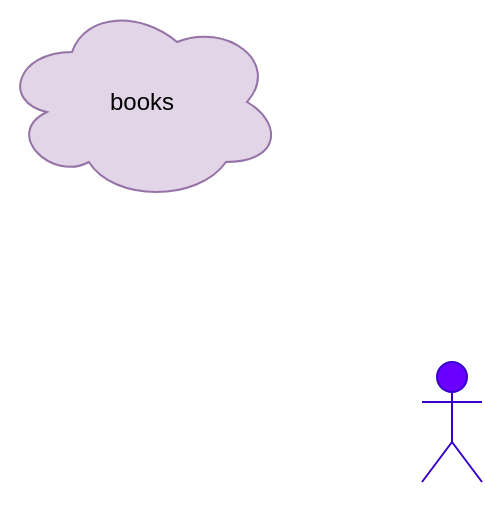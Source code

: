 <mxfile>
    <diagram id="6rLvRgk2om1GnA1Y-yE1" name="Page-1">
        <mxGraphModel dx="354" dy="515" grid="1" gridSize="10" guides="1" tooltips="1" connect="1" arrows="1" fold="1" page="1" pageScale="1" pageWidth="850" pageHeight="1100" background="#ffffff" math="0" shadow="0">
            <root>
                <mxCell id="0"/>
                <mxCell id="1" parent="0"/>
                <mxCell id="2" value="Actor" style="shape=umlActor;verticalLabelPosition=bottom;verticalAlign=top;html=1;outlineConnect=0;fillColor=#6a00ff;fontColor=#ffffff;strokeColor=#3700CC;" parent="1" vertex="1">
                    <mxGeometry x="330" y="430" width="30" height="60" as="geometry"/>
                </mxCell>
                <mxCell id="3" value="&lt;font color=&quot;#000000&quot;&gt;books&lt;/font&gt;" style="ellipse;shape=cloud;whiteSpace=wrap;html=1;fillColor=#e1d5e7;strokeColor=#9673a6;" parent="1" vertex="1">
                    <mxGeometry x="120" y="250" width="140" height="100" as="geometry"/>
                </mxCell>
            </root>
        </mxGraphModel>
    </diagram>
    <diagram id="7UsPsMgrMz8n_KDrgPk7" name="Page-2">
        <mxGraphModel dx="1578" dy="531" grid="1" gridSize="10" guides="1" tooltips="1" connect="1" arrows="1" fold="1" page="1" pageScale="1" pageWidth="850" pageHeight="1100" background="#ffffff" math="0" shadow="0">
            <root>
                <mxCell id="k1qkVIDQbtKCZRHhtL1A-0"/>
                <mxCell id="k1qkVIDQbtKCZRHhtL1A-1" parent="k1qkVIDQbtKCZRHhtL1A-0"/>
                <mxCell id="YA3olqsjlG7RawKp5KHk-2" value="" style="edgeStyle=none;html=1;fontColor=#000000;" parent="k1qkVIDQbtKCZRHhtL1A-1" source="mCCPe71q-Hm6q-C0IqBe-0" target="mCCPe71q-Hm6q-C0IqBe-1" edge="1">
                    <mxGeometry relative="1" as="geometry"/>
                </mxCell>
                <mxCell id="YA3olqsjlG7RawKp5KHk-3" style="edgeStyle=none;html=1;fontColor=#000000;strokeColor=#000000;entryX=0;entryY=0.5;entryDx=0;entryDy=0;exitX=1.008;exitY=0.6;exitDx=0;exitDy=0;exitPerimeter=0;" parent="k1qkVIDQbtKCZRHhtL1A-1" source="mCCPe71q-Hm6q-C0IqBe-0" target="mCCPe71q-Hm6q-C0IqBe-1" edge="1">
                    <mxGeometry relative="1" as="geometry">
                        <mxPoint x="330" y="195" as="targetPoint"/>
                    </mxGeometry>
                </mxCell>
                <mxCell id="mCCPe71q-Hm6q-C0IqBe-0" value="&lt;font color=&quot;#000000&quot;&gt;books&lt;/font&gt;" style="rounded=1;whiteSpace=wrap;html=1;fillColor=#e1d5e7;strokeColor=#9673a6;" parent="k1qkVIDQbtKCZRHhtL1A-1" vertex="1">
                    <mxGeometry x="110" y="160" width="120" height="70" as="geometry"/>
                </mxCell>
                <mxCell id="mCCPe71q-Hm6q-C0IqBe-1" value="&lt;font color=&quot;#000000&quot;&gt;are in&lt;/font&gt;" style="rhombus;whiteSpace=wrap;html=1;fillColor=#e1d5e7;strokeColor=#9673a6;" parent="k1qkVIDQbtKCZRHhtL1A-1" vertex="1">
                    <mxGeometry x="340" y="160" width="80" height="80" as="geometry"/>
                </mxCell>
                <mxCell id="mCCPe71q-Hm6q-C0IqBe-2" value="&lt;font color=&quot;#000000&quot;&gt;library&lt;/font&gt;" style="rounded=1;whiteSpace=wrap;html=1;fillColor=#e1d5e7;strokeColor=#9673a6;" parent="k1qkVIDQbtKCZRHhtL1A-1" vertex="1">
                    <mxGeometry x="510" y="160" width="140" height="70" as="geometry"/>
                </mxCell>
                <mxCell id="YA3olqsjlG7RawKp5KHk-1" value="" style="endArrow=classic;html=1;fontColor=#000000;" parent="k1qkVIDQbtKCZRHhtL1A-1" edge="1">
                    <mxGeometry width="50" height="50" relative="1" as="geometry">
                        <mxPoint x="370" y="300" as="sourcePoint"/>
                        <mxPoint x="420" y="250" as="targetPoint"/>
                    </mxGeometry>
                </mxCell>
                <mxCell id="YA3olqsjlG7RawKp5KHk-4" style="edgeStyle=none;html=1;fontColor=#000000;strokeColor=#000000;" parent="k1qkVIDQbtKCZRHhtL1A-1" edge="1">
                    <mxGeometry relative="1" as="geometry">
                        <mxPoint x="510" y="196.81" as="targetPoint"/>
                        <mxPoint x="420" y="197" as="sourcePoint"/>
                    </mxGeometry>
                </mxCell>
                <mxCell id="YA3olqsjlG7RawKp5KHk-8" value="" style="edgeStyle=none;html=1;fontColor=#000000;strokeColor=#000000;" parent="k1qkVIDQbtKCZRHhtL1A-1" source="YA3olqsjlG7RawKp5KHk-7" target="mCCPe71q-Hm6q-C0IqBe-0" edge="1">
                    <mxGeometry relative="1" as="geometry"/>
                </mxCell>
                <mxCell id="YA3olqsjlG7RawKp5KHk-7" value="Book_ID" style="ellipse;whiteSpace=wrap;html=1;fontColor=#333333;fillColor=#f5f5f5;strokeColor=#666666;" parent="k1qkVIDQbtKCZRHhtL1A-1" vertex="1">
                    <mxGeometry x="80" y="120" width="60" height="30" as="geometry"/>
                </mxCell>
                <mxCell id="YA3olqsjlG7RawKp5KHk-20" style="edgeStyle=none;html=1;entryX=0.5;entryY=0;entryDx=0;entryDy=0;fontColor=#000000;strokeColor=#000000;" parent="k1qkVIDQbtKCZRHhtL1A-1" source="YA3olqsjlG7RawKp5KHk-9" target="mCCPe71q-Hm6q-C0IqBe-0" edge="1">
                    <mxGeometry relative="1" as="geometry"/>
                </mxCell>
                <mxCell id="YA3olqsjlG7RawKp5KHk-9" value="Book&lt;span style=&quot;color: rgba(0 , 0 , 0 , 0) ; font-family: monospace ; font-size: 0px&quot;&gt;%3CmxGraphModel%3E%3Croot%3E%3CmxCell%20id%3D%220%22%2F%3E%3CmxCell%20id%3D%221%22%20parent%3D%220%22%2F%3E%3CmxCell%20id%3D%222%22%20value%3D%22Book_ID%22%20style%3D%22ellipse%3BwhiteSpace%3Dwrap%3Bhtml%3D1%3BfontColor%3D%23333333%3BfillColor%3D%23f5f5f5%3BstrokeColor%3D%23666666%3B%22%20vertex%3D%221%22%20parent%3D%221%22%3E%3CmxGeometry%20x%3D%2240%22%20y%3D%22120%22%20width%3D%2260%22%20height%3D%2230%22%20as%3D%22geometry%22%2F%3E%3C%2FmxCell%3E%3C%2Froot%3E%3C%2FmxGraphModel%3E&lt;/span&gt;&lt;br&gt;_title" style="ellipse;whiteSpace=wrap;html=1;fontColor=#333333;fillColor=#f5f5f5;strokeColor=#666666;" parent="k1qkVIDQbtKCZRHhtL1A-1" vertex="1">
                    <mxGeometry x="140" y="100" width="60" height="30" as="geometry"/>
                </mxCell>
                <mxCell id="YA3olqsjlG7RawKp5KHk-43" value="" style="edgeStyle=none;html=1;fontColor=#000000;strokeColor=#000000;entryX=0;entryY=1;entryDx=0;entryDy=0;" parent="k1qkVIDQbtKCZRHhtL1A-1" source="YA3olqsjlG7RawKp5KHk-10" target="mCCPe71q-Hm6q-C0IqBe-0" edge="1">
                    <mxGeometry relative="1" as="geometry"/>
                </mxCell>
                <mxCell id="YA3olqsjlG7RawKp5KHk-10" value="Book_description" style="ellipse;whiteSpace=wrap;html=1;fontColor=#333333;fillColor=#f5f5f5;strokeColor=#666666;" parent="k1qkVIDQbtKCZRHhtL1A-1" vertex="1">
                    <mxGeometry x="90" y="260" width="100" height="30" as="geometry"/>
                </mxCell>
                <mxCell id="YA3olqsjlG7RawKp5KHk-23" value="" style="edgeStyle=none;html=1;fontColor=#000000;strokeColor=#000000;entryX=1.042;entryY=0.9;entryDx=0;entryDy=0;entryPerimeter=0;" parent="k1qkVIDQbtKCZRHhtL1A-1" source="YA3olqsjlG7RawKp5KHk-11" target="mCCPe71q-Hm6q-C0IqBe-0" edge="1">
                    <mxGeometry relative="1" as="geometry"/>
                </mxCell>
                <mxCell id="YA3olqsjlG7RawKp5KHk-11" value="Book_genre" style="ellipse;whiteSpace=wrap;html=1;fontColor=#333333;fillColor=#f5f5f5;strokeColor=#666666;" parent="k1qkVIDQbtKCZRHhtL1A-1" vertex="1">
                    <mxGeometry x="215" y="230" width="100" height="30" as="geometry"/>
                </mxCell>
                <mxCell id="YA3olqsjlG7RawKp5KHk-17" style="edgeStyle=none;html=1;exitX=0.5;exitY=0;exitDx=0;exitDy=0;fontColor=#000000;strokeColor=#000000;" parent="k1qkVIDQbtKCZRHhtL1A-1" source="YA3olqsjlG7RawKp5KHk-13" edge="1">
                    <mxGeometry relative="1" as="geometry">
                        <mxPoint x="270" y="120" as="targetPoint"/>
                    </mxGeometry>
                </mxCell>
                <mxCell id="YA3olqsjlG7RawKp5KHk-13" value="Book_author" style="ellipse;whiteSpace=wrap;html=1;fontColor=#333333;fillColor=#f5f5f5;strokeColor=#666666;" parent="k1qkVIDQbtKCZRHhtL1A-1" vertex="1">
                    <mxGeometry x="220" y="120" width="90" height="30" as="geometry"/>
                </mxCell>
                <mxCell id="YA3olqsjlG7RawKp5KHk-29" value="" style="edgeStyle=none;html=1;fontColor=#000000;strokeColor=#000000;entryX=0.25;entryY=0;entryDx=0;entryDy=0;" parent="k1qkVIDQbtKCZRHhtL1A-1" source="YA3olqsjlG7RawKp5KHk-14" target="mCCPe71q-Hm6q-C0IqBe-2" edge="1">
                    <mxGeometry relative="1" as="geometry">
                        <Array as="points">
                            <mxPoint x="530" y="130"/>
                        </Array>
                    </mxGeometry>
                </mxCell>
                <mxCell id="YA3olqsjlG7RawKp5KHk-14" value="Purchase_date&lt;span style=&quot;color: rgba(0 , 0 , 0 , 0) ; font-family: monospace ; font-size: 0px&quot;&gt;%3CmxGraphModel%3E%3Croot%3E%3CmxCell%20id%3D%220%22%2F%3E%3CmxCell%20id%3D%221%22%20parent%3D%220%22%2F%3E%3CmxCell%20id%3D%222%22%20value%3D%22Book_author%22%20style%3D%22ellipse%3BwhiteSpace%3Dwrap%3Bhtml%3D1%3BfontColor%3D%23333333%3BfillColor%3D%23f5f5f5%3BstrokeColor%3D%23666666%3B%22%20vertex%3D%221%22%20parent%3D%221%22%3E%3CmxGeometry%20x%3D%22150%22%20y%3D%22130%22%20width%3D%22100%22%20height%3D%2230%22%20as%3D%22geometry%22%2F%3E%3C%2FmxCell%3E%3C%2Froot%3E%3C%2FmxGraphModel%3E&lt;/span&gt;" style="ellipse;whiteSpace=wrap;html=1;fontColor=#333333;fillColor=#f5f5f5;strokeColor=#666666;" parent="k1qkVIDQbtKCZRHhtL1A-1" vertex="1">
                    <mxGeometry x="470" y="80" width="100" height="30" as="geometry"/>
                </mxCell>
                <mxCell id="YA3olqsjlG7RawKp5KHk-30" value="" style="edgeStyle=none;html=1;fontColor=#000000;strokeColor=#000000;" parent="k1qkVIDQbtKCZRHhtL1A-1" source="YA3olqsjlG7RawKp5KHk-15" target="mCCPe71q-Hm6q-C0IqBe-2" edge="1">
                    <mxGeometry relative="1" as="geometry"/>
                </mxCell>
                <mxCell id="YA3olqsjlG7RawKp5KHk-15" value="place_of_purchase" style="ellipse;whiteSpace=wrap;html=1;fontColor=#333333;fillColor=#f5f5f5;strokeColor=#666666;" parent="k1qkVIDQbtKCZRHhtL1A-1" vertex="1">
                    <mxGeometry x="560" y="100" width="100" height="30" as="geometry"/>
                </mxCell>
                <mxCell id="YA3olqsjlG7RawKp5KHk-22" value="" style="edgeStyle=none;html=1;fontColor=#000000;strokeColor=#000000;" parent="k1qkVIDQbtKCZRHhtL1A-1" source="YA3olqsjlG7RawKp5KHk-16" edge="1">
                    <mxGeometry relative="1" as="geometry">
                        <mxPoint x="230" y="190" as="targetPoint"/>
                    </mxGeometry>
                </mxCell>
                <mxCell id="YA3olqsjlG7RawKp5KHk-16" value="Year of publication" style="ellipse;whiteSpace=wrap;html=1;fontColor=#333333;fillColor=#f5f5f5;strokeColor=#666666;" parent="k1qkVIDQbtKCZRHhtL1A-1" vertex="1">
                    <mxGeometry x="240" y="150" width="100" height="30" as="geometry"/>
                </mxCell>
                <mxCell id="YA3olqsjlG7RawKp5KHk-21" value="" style="edgeStyle=none;html=1;fontColor=#000000;strokeColor=#000000;entryX=0.683;entryY=-0.029;entryDx=0;entryDy=0;entryPerimeter=0;" parent="k1qkVIDQbtKCZRHhtL1A-1" source="YA3olqsjlG7RawKp5KHk-18" target="mCCPe71q-Hm6q-C0IqBe-0" edge="1">
                    <mxGeometry relative="1" as="geometry"/>
                </mxCell>
                <mxCell id="YA3olqsjlG7RawKp5KHk-18" value="Publisher" style="ellipse;whiteSpace=wrap;html=1;fontColor=#333333;fillColor=#f5f5f5;strokeColor=#666666;" parent="k1qkVIDQbtKCZRHhtL1A-1" vertex="1">
                    <mxGeometry x="200" y="70" width="90" height="30" as="geometry"/>
                </mxCell>
                <mxCell id="YA3olqsjlG7RawKp5KHk-41" value="" style="edgeStyle=none;html=1;fontColor=#000000;strokeColor=#000000;entryX=0;entryY=0.75;entryDx=0;entryDy=0;" parent="k1qkVIDQbtKCZRHhtL1A-1" source="YA3olqsjlG7RawKp5KHk-19" target="mCCPe71q-Hm6q-C0IqBe-0" edge="1">
                    <mxGeometry relative="1" as="geometry"/>
                </mxCell>
                <mxCell id="YA3olqsjlG7RawKp5KHk-19" value="Price" style="ellipse;whiteSpace=wrap;html=1;fontColor=#333333;fillColor=#f5f5f5;strokeColor=#666666;" parent="k1qkVIDQbtKCZRHhtL1A-1" vertex="1">
                    <mxGeometry x="10" y="170" width="80" height="30" as="geometry"/>
                </mxCell>
                <mxCell id="YA3olqsjlG7RawKp5KHk-28" value="" style="edgeStyle=none;html=1;fontColor=#000000;strokeColor=#000000;entryX=0.25;entryY=1;entryDx=0;entryDy=0;" parent="k1qkVIDQbtKCZRHhtL1A-1" source="YA3olqsjlG7RawKp5KHk-27" target="mCCPe71q-Hm6q-C0IqBe-2" edge="1">
                    <mxGeometry relative="1" as="geometry">
                        <mxPoint x="560" y="250" as="targetPoint"/>
                    </mxGeometry>
                </mxCell>
                <mxCell id="YA3olqsjlG7RawKp5KHk-27" value="position in the library" style="ellipse;whiteSpace=wrap;html=1;fontColor=#333333;fillColor=#f5f5f5;strokeColor=#666666;" parent="k1qkVIDQbtKCZRHhtL1A-1" vertex="1">
                    <mxGeometry x="460" y="250" width="100" height="30" as="geometry"/>
                </mxCell>
                <mxCell id="YA3olqsjlG7RawKp5KHk-34" value="" style="edgeStyle=none;html=1;fontColor=#000000;strokeColor=#000000;" parent="k1qkVIDQbtKCZRHhtL1A-1" source="YA3olqsjlG7RawKp5KHk-32" target="mCCPe71q-Hm6q-C0IqBe-2" edge="1">
                    <mxGeometry relative="1" as="geometry"/>
                </mxCell>
                <mxCell id="YA3olqsjlG7RawKp5KHk-32" value="book owner" style="ellipse;whiteSpace=wrap;html=1;fontColor=#333333;fillColor=#f5f5f5;strokeColor=#666666;" parent="k1qkVIDQbtKCZRHhtL1A-1" vertex="1">
                    <mxGeometry x="590" y="270" width="100" height="30" as="geometry"/>
                </mxCell>
                <mxCell id="YA3olqsjlG7RawKp5KHk-36" value="" style="edgeStyle=none;html=1;fontColor=#000000;strokeColor=#000000;entryX=0;entryY=0.25;entryDx=0;entryDy=0;" parent="k1qkVIDQbtKCZRHhtL1A-1" source="YA3olqsjlG7RawKp5KHk-35" target="mCCPe71q-Hm6q-C0IqBe-2" edge="1">
                    <mxGeometry relative="1" as="geometry"/>
                </mxCell>
                <mxCell id="YA3olqsjlG7RawKp5KHk-35" value="start reading_date&lt;span style=&quot;color: rgba(0 , 0 , 0 , 0) ; font-family: monospace ; font-size: 0px&quot;&gt;%3CmxGraphModel%3E%3Croot%3E%3CmxCell%20id%3D%220%22%2F%3E%3CmxCell%20id%3D%221%22%20parent%3D%220%22%2F%3E%3CmxCell%20id%3D%222%22%20value%3D%22Book_author%22%20style%3D%22ellipse%3BwhiteSpace%3Dwrap%3Bhtml%3D1%3BfontColor%3D%23333333%3BfillColor%3D%23f5f5f5%3BstrokeColor%3D%23666666%3B%22%20vertex%3D%221%22%20parent%3D%221%22%3E%3CmxGeometry%20x%3D%22150%22%20y%3D%22130%22%20width%3D%22100%22%20height%3D%2230%22%20as%3D%22geometry%22%2F%3E%3C%2FmxCell%3E%3C%2Froot%3E%3C%2FmxGraphModel%3E&lt;/span&gt;" style="ellipse;whiteSpace=wrap;html=1;fontColor=#333333;fillColor=#f5f5f5;strokeColor=#666666;" parent="k1qkVIDQbtKCZRHhtL1A-1" vertex="1">
                    <mxGeometry x="395" y="150" width="100" height="20" as="geometry"/>
                </mxCell>
                <mxCell id="YA3olqsjlG7RawKp5KHk-38" value="" style="edgeStyle=none;html=1;fontColor=#000000;strokeColor=#000000;" parent="k1qkVIDQbtKCZRHhtL1A-1" source="YA3olqsjlG7RawKp5KHk-37" edge="1">
                    <mxGeometry relative="1" as="geometry">
                        <mxPoint x="510" y="160" as="targetPoint"/>
                    </mxGeometry>
                </mxCell>
                <mxCell id="YA3olqsjlG7RawKp5KHk-37" value="end reading_date&lt;span style=&quot;color: rgba(0 , 0 , 0 , 0) ; font-family: monospace ; font-size: 0px&quot;&gt;%3CmxGraphModel%3E%3Croot%3E%3CmxCell%20id%3D%220%22%2F%3E%3CmxCell%20id%3D%221%22%20parent%3D%220%22%2F%3E%3CmxCell%20id%3D%222%22%20value%3D%22Book_author%22%20style%3D%22ellipse%3BwhiteSpace%3Dwrap%3Bhtml%3D1%3BfontColor%3D%23333333%3BfillColor%3D%23f5f5f5%3BstrokeColor%3D%23666666%3B%22%20vertex%3D%221%22%20parent%3D%221%22%3E%3CmxGeometry%20x%3D%22150%22%20y%3D%22130%22%20width%3D%22100%22%20height%3D%2230%22%20as%3D%22geometry%22%2F%3E%3C%2FmxCell%3E%3C%2Froot%3E%3C%2FmxGraphModel%3E&lt;/span&gt;" style="ellipse;whiteSpace=wrap;html=1;fontColor=#333333;fillColor=#f5f5f5;strokeColor=#666666;" parent="k1qkVIDQbtKCZRHhtL1A-1" vertex="1">
                    <mxGeometry x="390" y="110" width="100" height="30" as="geometry"/>
                </mxCell>
                <mxCell id="YA3olqsjlG7RawKp5KHk-45" value="" style="edgeStyle=none;html=1;fontColor=#000000;strokeColor=#000000;entryX=0.75;entryY=1;entryDx=0;entryDy=0;" parent="k1qkVIDQbtKCZRHhtL1A-1" source="YA3olqsjlG7RawKp5KHk-42" target="mCCPe71q-Hm6q-C0IqBe-0" edge="1">
                    <mxGeometry relative="1" as="geometry"/>
                </mxCell>
                <mxCell id="YA3olqsjlG7RawKp5KHk-42" value="Rating" style="ellipse;whiteSpace=wrap;html=1;fontColor=#333333;fillColor=#f5f5f5;strokeColor=#666666;" parent="k1qkVIDQbtKCZRHhtL1A-1" vertex="1">
                    <mxGeometry x="230" y="290" width="100" height="30" as="geometry"/>
                </mxCell>
                <mxCell id="YA3olqsjlG7RawKp5KHk-48" value="" style="edgeStyle=none;html=1;fontColor=#000000;strokeColor=#000000;entryX=-0.025;entryY=0.114;entryDx=0;entryDy=0;entryPerimeter=0;" parent="k1qkVIDQbtKCZRHhtL1A-1" source="YA3olqsjlG7RawKp5KHk-46" target="mCCPe71q-Hm6q-C0IqBe-0" edge="1">
                    <mxGeometry relative="1" as="geometry"/>
                </mxCell>
                <mxCell id="YA3olqsjlG7RawKp5KHk-46" value="Language" style="ellipse;whiteSpace=wrap;html=1;fontColor=#333333;fillColor=#f5f5f5;strokeColor=#666666;" parent="k1qkVIDQbtKCZRHhtL1A-1" vertex="1">
                    <mxGeometry x="-30" y="90" width="100" height="30" as="geometry"/>
                </mxCell>
                <mxCell id="H1473J9uJ4nPaUX2Ike7-1" value="" style="edgeStyle=none;html=1;fontColor=#000000;strokeColor=#000000;entryX=-0.025;entryY=0.914;entryDx=0;entryDy=0;entryPerimeter=0;" parent="k1qkVIDQbtKCZRHhtL1A-1" source="H1473J9uJ4nPaUX2Ike7-0" target="mCCPe71q-Hm6q-C0IqBe-0" edge="1">
                    <mxGeometry relative="1" as="geometry">
                        <mxPoint x="140" y="240" as="targetPoint"/>
                    </mxGeometry>
                </mxCell>
                <mxCell id="H1473J9uJ4nPaUX2Ike7-0" value="No. Book_pages" style="ellipse;whiteSpace=wrap;html=1;fontColor=#333333;fillColor=#f5f5f5;strokeColor=#666666;" parent="k1qkVIDQbtKCZRHhtL1A-1" vertex="1">
                    <mxGeometry x="-40" y="210" width="100" height="30" as="geometry"/>
                </mxCell>
            </root>
        </mxGraphModel>
    </diagram>
    <diagram id="W3sr2D_TtMu1SVe5gLwx" name="Page-3">
        <mxGraphModel dx="728" dy="531" grid="1" gridSize="10" guides="1" tooltips="1" connect="1" arrows="1" fold="1" page="1" pageScale="1" pageWidth="850" pageHeight="1100" background="#ffffff" math="0" shadow="0">
            <root>
                <mxCell id="9b7sv7j5eQdajbyT6HUZ-0"/>
                <mxCell id="9b7sv7j5eQdajbyT6HUZ-1" parent="9b7sv7j5eQdajbyT6HUZ-0"/>
                <mxCell id="9b7sv7j5eQdajbyT6HUZ-2" value="Books" style="swimlane;fontStyle=0;childLayout=stackLayout;horizontal=1;startSize=30;horizontalStack=0;resizeParent=1;resizeParentMax=0;resizeLast=0;collapsible=1;marginBottom=0;fillColor=#e1d5e7;strokeColor=#9673a6;fontColor=#000000;" parent="9b7sv7j5eQdajbyT6HUZ-1" vertex="1">
                    <mxGeometry x="40" y="120" width="150" height="330" as="geometry">
                        <mxRectangle x="40" y="120" width="70" height="30" as="alternateBounds"/>
                    </mxGeometry>
                </mxCell>
                <mxCell id="9b7sv7j5eQdajbyT6HUZ-3" value="Book_ID int" style="text;strokeColor=none;fillColor=none;align=left;verticalAlign=middle;spacingLeft=4;spacingRight=4;overflow=hidden;points=[[0,0.5],[1,0.5]];portConstraint=eastwest;rotatable=0;fontColor=#000000;" parent="9b7sv7j5eQdajbyT6HUZ-2" vertex="1">
                    <mxGeometry y="30" width="150" height="30" as="geometry"/>
                </mxCell>
                <mxCell id="9b7sv7j5eQdajbyT6HUZ-4" value="Book_Title varchar" style="text;strokeColor=none;fillColor=none;align=left;verticalAlign=middle;spacingLeft=4;spacingRight=4;overflow=hidden;points=[[0,0.5],[1,0.5]];portConstraint=eastwest;rotatable=0;fontColor=#000000;" parent="9b7sv7j5eQdajbyT6HUZ-2" vertex="1">
                    <mxGeometry y="60" width="150" height="30" as="geometry"/>
                </mxCell>
                <mxCell id="9b7sv7j5eQdajbyT6HUZ-5" value="Book_Author varchar" style="text;strokeColor=none;fillColor=none;align=left;verticalAlign=middle;spacingLeft=4;spacingRight=4;overflow=hidden;points=[[0,0.5],[1,0.5]];portConstraint=eastwest;rotatable=0;fontColor=#000000;" parent="9b7sv7j5eQdajbyT6HUZ-2" vertex="1">
                    <mxGeometry y="90" width="150" height="30" as="geometry"/>
                </mxCell>
                <mxCell id="J_aXvQ_W18XJpOH67qjU-0" value="Book_Language varchar" style="text;strokeColor=none;fillColor=none;align=left;verticalAlign=middle;spacingLeft=4;spacingRight=4;overflow=hidden;points=[[0,0.5],[1,0.5]];portConstraint=eastwest;rotatable=0;fontColor=#000000;" parent="9b7sv7j5eQdajbyT6HUZ-2" vertex="1">
                    <mxGeometry y="120" width="150" height="30" as="geometry"/>
                </mxCell>
                <mxCell id="sLPIq9usLV8gZ3yYGozx-0" value="Book_Price int" style="text;strokeColor=none;fillColor=none;align=left;verticalAlign=middle;spacingLeft=4;spacingRight=4;overflow=hidden;points=[[0,0.5],[1,0.5]];portConstraint=eastwest;rotatable=0;fontColor=#000000;" parent="9b7sv7j5eQdajbyT6HUZ-2" vertex="1">
                    <mxGeometry y="150" width="150" height="30" as="geometry"/>
                </mxCell>
                <mxCell id="b36-PSJgD1ZRlTOeraYy-0" value="Book_Description varchar" style="text;strokeColor=none;fillColor=none;align=left;verticalAlign=middle;spacingLeft=4;spacingRight=4;overflow=hidden;points=[[0,0.5],[1,0.5]];portConstraint=eastwest;rotatable=0;fontColor=#000000;" parent="9b7sv7j5eQdajbyT6HUZ-2" vertex="1">
                    <mxGeometry y="180" width="150" height="30" as="geometry"/>
                </mxCell>
                <mxCell id="30uT9GBD3mwZIQLNWgX6-0" value="Book_Genre varchar" style="text;strokeColor=none;fillColor=none;align=left;verticalAlign=middle;spacingLeft=4;spacingRight=4;overflow=hidden;points=[[0,0.5],[1,0.5]];portConstraint=eastwest;rotatable=0;fontColor=#000000;" parent="9b7sv7j5eQdajbyT6HUZ-2" vertex="1">
                    <mxGeometry y="210" width="150" height="30" as="geometry"/>
                </mxCell>
                <mxCell id="anMaoTG4It0d-EkjgR_x-0" value="Book_No_Pages int" style="text;strokeColor=none;fillColor=none;align=left;verticalAlign=middle;spacingLeft=4;spacingRight=4;overflow=hidden;points=[[0,0.5],[1,0.5]];portConstraint=eastwest;rotatable=0;fontColor=#000000;" parent="9b7sv7j5eQdajbyT6HUZ-2" vertex="1">
                    <mxGeometry y="240" width="150" height="30" as="geometry"/>
                </mxCell>
                <mxCell id="3FpNngKE63Co_ELG_VhW-0" value="Book_Year_of_Publication int" style="text;strokeColor=none;fillColor=none;align=left;verticalAlign=middle;spacingLeft=4;spacingRight=4;overflow=hidden;points=[[0,0.5],[1,0.5]];portConstraint=eastwest;rotatable=0;fontColor=#000000;" parent="9b7sv7j5eQdajbyT6HUZ-2" vertex="1">
                    <mxGeometry y="270" width="150" height="30" as="geometry"/>
                </mxCell>
                <mxCell id="3FpNngKE63Co_ELG_VhW-1" value="Book_rating varchar" style="text;strokeColor=none;fillColor=none;align=left;verticalAlign=middle;spacingLeft=4;spacingRight=4;overflow=hidden;points=[[0,0.5],[1,0.5]];portConstraint=eastwest;rotatable=0;fontColor=#000000;" parent="9b7sv7j5eQdajbyT6HUZ-2" vertex="1">
                    <mxGeometry y="300" width="150" height="30" as="geometry"/>
                </mxCell>
                <mxCell id="BNFR2FQvSF2xZz-QHLAV-0" value="Connector" style="swimlane;fontStyle=0;childLayout=stackLayout;horizontal=1;startSize=30;horizontalStack=0;resizeParent=1;resizeParentMax=0;resizeLast=0;collapsible=1;marginBottom=0;fontColor=#FFFCFE;gradientColor=none;rounded=0;" parent="9b7sv7j5eQdajbyT6HUZ-1" vertex="1">
                    <mxGeometry x="250" y="160" width="140" height="120" as="geometry"/>
                </mxCell>
                <mxCell id="BNFR2FQvSF2xZz-QHLAV-1" value="Connector_ID" style="text;strokeColor=none;fillColor=none;align=left;verticalAlign=middle;spacingLeft=4;spacingRight=4;overflow=hidden;points=[[0,0.5],[1,0.5]];portConstraint=eastwest;rotatable=0;fontColor=#000000;strokeWidth=3;" parent="BNFR2FQvSF2xZz-QHLAV-0" vertex="1">
                    <mxGeometry y="30" width="140" height="30" as="geometry"/>
                </mxCell>
                <mxCell id="BNFR2FQvSF2xZz-QHLAV-2" value="FK_Book_ID" style="text;strokeColor=none;fillColor=none;align=left;verticalAlign=middle;spacingLeft=4;spacingRight=4;overflow=hidden;points=[[0,0.5],[1,0.5]];portConstraint=eastwest;rotatable=0;fontColor=#000000;" parent="BNFR2FQvSF2xZz-QHLAV-0" vertex="1">
                    <mxGeometry y="60" width="140" height="30" as="geometry"/>
                </mxCell>
                <mxCell id="BNFR2FQvSF2xZz-QHLAV-3" value="FK_Library_ID" style="text;strokeColor=none;fillColor=none;align=left;verticalAlign=middle;spacingLeft=4;spacingRight=4;overflow=hidden;points=[[0,0.5],[1,0.5]];portConstraint=eastwest;rotatable=0;fontColor=#000000;" parent="BNFR2FQvSF2xZz-QHLAV-0" vertex="1">
                    <mxGeometry y="90" width="140" height="30" as="geometry"/>
                </mxCell>
                <mxCell id="BNFR2FQvSF2xZz-QHLAV-4" value="Library" style="swimlane;fontStyle=0;childLayout=stackLayout;horizontal=1;startSize=30;horizontalStack=0;resizeParent=1;resizeParentMax=0;resizeLast=0;collapsible=1;marginBottom=0;fillColor=#e1d5e7;strokeColor=#9673a6;fontColor=#000000;" parent="9b7sv7j5eQdajbyT6HUZ-1" vertex="1">
                    <mxGeometry x="460" y="120" width="160" height="240" as="geometry"/>
                </mxCell>
                <mxCell id="BNFR2FQvSF2xZz-QHLAV-6" value="Library_ID int" style="text;strokeColor=none;fillColor=none;align=left;verticalAlign=middle;spacingLeft=4;spacingRight=4;overflow=hidden;points=[[0,0.5],[1,0.5]];portConstraint=eastwest;rotatable=0;fontColor=#000000;" parent="BNFR2FQvSF2xZz-QHLAV-4" vertex="1">
                    <mxGeometry y="30" width="160" height="30" as="geometry"/>
                </mxCell>
                <mxCell id="BNFR2FQvSF2xZz-QHLAV-7" value="Purchase_date int" style="text;strokeColor=none;fillColor=none;align=left;verticalAlign=middle;spacingLeft=4;spacingRight=4;overflow=hidden;points=[[0,0.5],[1,0.5]];portConstraint=eastwest;rotatable=0;fontColor=#000000;" parent="BNFR2FQvSF2xZz-QHLAV-4" vertex="1">
                    <mxGeometry y="60" width="160" height="30" as="geometry"/>
                </mxCell>
                <mxCell id="j97qZSBM09JVtnT_cv-r-0" value="Place of purchase varchar" style="text;strokeColor=none;fillColor=none;align=left;verticalAlign=middle;spacingLeft=4;spacingRight=4;overflow=hidden;points=[[0,0.5],[1,0.5]];portConstraint=eastwest;rotatable=0;fontColor=#000000;" parent="BNFR2FQvSF2xZz-QHLAV-4" vertex="1">
                    <mxGeometry y="90" width="160" height="30" as="geometry"/>
                </mxCell>
                <mxCell id="Gi14wSuS1q8nlKV07160-5" value="Book owner varchar" style="text;strokeColor=none;fillColor=none;align=left;verticalAlign=middle;spacingLeft=4;spacingRight=4;overflow=hidden;points=[[0,0.5],[1,0.5]];portConstraint=eastwest;rotatable=0;fontColor=#000000;" parent="BNFR2FQvSF2xZz-QHLAV-4" vertex="1">
                    <mxGeometry y="120" width="160" height="30" as="geometry"/>
                </mxCell>
                <mxCell id="8mlCmz3OQOkDw6g3gFEW-0" value="Start reading date int" style="text;strokeColor=none;fillColor=none;align=left;verticalAlign=middle;spacingLeft=4;spacingRight=4;overflow=hidden;points=[[0,0.5],[1,0.5]];portConstraint=eastwest;rotatable=0;fontColor=#000000;" parent="BNFR2FQvSF2xZz-QHLAV-4" vertex="1">
                    <mxGeometry y="150" width="160" height="30" as="geometry"/>
                </mxCell>
                <mxCell id="eq2kSclWfwLRwsbcr4UZ-0" value="End reading date int" style="text;strokeColor=none;fillColor=none;align=left;verticalAlign=middle;spacingLeft=4;spacingRight=4;overflow=hidden;points=[[0,0.5],[1,0.5]];portConstraint=eastwest;rotatable=0;fontColor=#000000;" parent="BNFR2FQvSF2xZz-QHLAV-4" vertex="1">
                    <mxGeometry y="180" width="160" height="30" as="geometry"/>
                </mxCell>
                <mxCell id="2V16B7SuNHA6tf4OJqzn-0" value="Position in the library int" style="text;strokeColor=none;fillColor=none;align=left;verticalAlign=middle;spacingLeft=4;spacingRight=4;overflow=hidden;points=[[0,0.5],[1,0.5]];portConstraint=eastwest;rotatable=0;fontColor=#000000;" parent="BNFR2FQvSF2xZz-QHLAV-4" vertex="1">
                    <mxGeometry y="210" width="160" height="30" as="geometry"/>
                </mxCell>
                <mxCell id="dg-UkQUO4oZ-4vsTmZtU-1" value="" style="edgeStyle=elbowEdgeStyle;elbow=horizontal;endArrow=ERone;html=1;fontColor=#FFFCFE;strokeColor=#000000;endFill=0;" parent="9b7sv7j5eQdajbyT6HUZ-1" edge="1">
                    <mxGeometry width="50" height="50" relative="1" as="geometry">
                        <mxPoint x="190" y="160" as="sourcePoint"/>
                        <mxPoint x="240" y="230" as="targetPoint"/>
                    </mxGeometry>
                </mxCell>
                <mxCell id="dg-UkQUO4oZ-4vsTmZtU-2" value="" style="edgeStyle=elbowEdgeStyle;elbow=horizontal;endArrow=ERone;html=1;fontColor=#FFFCFE;strokeColor=#000000;entryX=0;entryY=0.5;entryDx=0;entryDy=0;endFill=0;" parent="9b7sv7j5eQdajbyT6HUZ-1" target="BNFR2FQvSF2xZz-QHLAV-6" edge="1">
                    <mxGeometry width="50" height="50" relative="1" as="geometry">
                        <mxPoint x="390" y="265" as="sourcePoint"/>
                        <mxPoint x="440" y="215" as="targetPoint"/>
                    </mxGeometry>
                </mxCell>
            </root>
        </mxGraphModel>
    </diagram>
    <diagram id="uBQj-gRfiAF4VpxqZM8a" name="Page-4">
        <mxGraphModel dx="728" dy="531" grid="1" gridSize="10" guides="1" tooltips="1" connect="1" arrows="1" fold="1" page="1" pageScale="1" pageWidth="850" pageHeight="1100" background="#ffffff" math="0" shadow="0">
            <root>
                <mxCell id="Hjjc1uNWq8kmfBGz-ORb-0"/>
                <mxCell id="Hjjc1uNWq8kmfBGz-ORb-1" parent="Hjjc1uNWq8kmfBGz-ORb-0"/>
                <mxCell id="THLaUwiLYQUsx36Da8sF-0" value="Books" style="swimlane;fontStyle=0;childLayout=stackLayout;horizontal=1;startSize=30;horizontalStack=0;resizeParent=1;resizeParentMax=0;resizeLast=0;collapsible=1;marginBottom=0;fillColor=#e1d5e7;strokeColor=#9673a6;fontColor=#000000;" parent="Hjjc1uNWq8kmfBGz-ORb-1" vertex="1">
                    <mxGeometry x="40" y="120" width="150" height="330" as="geometry">
                        <mxRectangle x="40" y="120" width="70" height="30" as="alternateBounds"/>
                    </mxGeometry>
                </mxCell>
                <mxCell id="THLaUwiLYQUsx36Da8sF-1" value="Book_ID int" style="text;strokeColor=none;fillColor=none;align=left;verticalAlign=middle;spacingLeft=4;spacingRight=4;overflow=hidden;points=[[0,0.5],[1,0.5]];portConstraint=eastwest;rotatable=0;fontColor=#000000;" parent="THLaUwiLYQUsx36Da8sF-0" vertex="1">
                    <mxGeometry y="30" width="150" height="30" as="geometry"/>
                </mxCell>
                <mxCell id="THLaUwiLYQUsx36Da8sF-2" value="Book_Title varchar" style="text;strokeColor=none;fillColor=none;align=left;verticalAlign=middle;spacingLeft=4;spacingRight=4;overflow=hidden;points=[[0,0.5],[1,0.5]];portConstraint=eastwest;rotatable=0;fontColor=#000000;" parent="THLaUwiLYQUsx36Da8sF-0" vertex="1">
                    <mxGeometry y="60" width="150" height="30" as="geometry"/>
                </mxCell>
                <mxCell id="THLaUwiLYQUsx36Da8sF-3" value="Book_Author varchar" style="text;strokeColor=none;fillColor=none;align=left;verticalAlign=middle;spacingLeft=4;spacingRight=4;overflow=hidden;points=[[0,0.5],[1,0.5]];portConstraint=eastwest;rotatable=0;fontColor=#000000;" parent="THLaUwiLYQUsx36Da8sF-0" vertex="1">
                    <mxGeometry y="90" width="150" height="30" as="geometry"/>
                </mxCell>
                <mxCell id="THLaUwiLYQUsx36Da8sF-4" value="Book_Language varchar" style="text;strokeColor=none;fillColor=none;align=left;verticalAlign=middle;spacingLeft=4;spacingRight=4;overflow=hidden;points=[[0,0.5],[1,0.5]];portConstraint=eastwest;rotatable=0;fontColor=#000000;" parent="THLaUwiLYQUsx36Da8sF-0" vertex="1">
                    <mxGeometry y="120" width="150" height="30" as="geometry"/>
                </mxCell>
                <mxCell id="THLaUwiLYQUsx36Da8sF-5" value="Book_Price int" style="text;strokeColor=none;fillColor=none;align=left;verticalAlign=middle;spacingLeft=4;spacingRight=4;overflow=hidden;points=[[0,0.5],[1,0.5]];portConstraint=eastwest;rotatable=0;fontColor=#000000;" parent="THLaUwiLYQUsx36Da8sF-0" vertex="1">
                    <mxGeometry y="150" width="150" height="30" as="geometry"/>
                </mxCell>
                <mxCell id="THLaUwiLYQUsx36Da8sF-6" value="Book_Description varchar" style="text;strokeColor=none;fillColor=none;align=left;verticalAlign=middle;spacingLeft=4;spacingRight=4;overflow=hidden;points=[[0,0.5],[1,0.5]];portConstraint=eastwest;rotatable=0;fontColor=#000000;" parent="THLaUwiLYQUsx36Da8sF-0" vertex="1">
                    <mxGeometry y="180" width="150" height="30" as="geometry"/>
                </mxCell>
                <mxCell id="THLaUwiLYQUsx36Da8sF-7" value="Book_Genre varchar" style="text;strokeColor=none;fillColor=none;align=left;verticalAlign=middle;spacingLeft=4;spacingRight=4;overflow=hidden;points=[[0,0.5],[1,0.5]];portConstraint=eastwest;rotatable=0;fontColor=#000000;" parent="THLaUwiLYQUsx36Da8sF-0" vertex="1">
                    <mxGeometry y="210" width="150" height="30" as="geometry"/>
                </mxCell>
                <mxCell id="THLaUwiLYQUsx36Da8sF-8" value="Book_No_Pages int" style="text;strokeColor=none;fillColor=none;align=left;verticalAlign=middle;spacingLeft=4;spacingRight=4;overflow=hidden;points=[[0,0.5],[1,0.5]];portConstraint=eastwest;rotatable=0;fontColor=#000000;" parent="THLaUwiLYQUsx36Da8sF-0" vertex="1">
                    <mxGeometry y="240" width="150" height="30" as="geometry"/>
                </mxCell>
                <mxCell id="THLaUwiLYQUsx36Da8sF-9" value="Book_Year_of_Publication int" style="text;strokeColor=none;fillColor=none;align=left;verticalAlign=middle;spacingLeft=4;spacingRight=4;overflow=hidden;points=[[0,0.5],[1,0.5]];portConstraint=eastwest;rotatable=0;fontColor=#000000;" parent="THLaUwiLYQUsx36Da8sF-0" vertex="1">
                    <mxGeometry y="270" width="150" height="30" as="geometry"/>
                </mxCell>
                <mxCell id="THLaUwiLYQUsx36Da8sF-10" value="Book_rating varchar" style="text;strokeColor=none;fillColor=none;align=left;verticalAlign=middle;spacingLeft=4;spacingRight=4;overflow=hidden;points=[[0,0.5],[1,0.5]];portConstraint=eastwest;rotatable=0;fontColor=#000000;" parent="THLaUwiLYQUsx36Da8sF-0" vertex="1">
                    <mxGeometry y="300" width="150" height="30" as="geometry"/>
                </mxCell>
                <mxCell id="THLaUwiLYQUsx36Da8sF-11" value="Connector" style="swimlane;fontStyle=0;childLayout=stackLayout;horizontal=1;startSize=30;horizontalStack=0;resizeParent=1;resizeParentMax=0;resizeLast=0;collapsible=1;marginBottom=0;fontColor=#FFFCFE;gradientColor=none;rounded=0;" parent="Hjjc1uNWq8kmfBGz-ORb-1" vertex="1">
                    <mxGeometry x="250" y="160" width="140" height="120" as="geometry"/>
                </mxCell>
                <mxCell id="THLaUwiLYQUsx36Da8sF-12" value="Connector_ID" style="text;strokeColor=none;fillColor=none;align=left;verticalAlign=middle;spacingLeft=4;spacingRight=4;overflow=hidden;points=[[0,0.5],[1,0.5]];portConstraint=eastwest;rotatable=0;fontColor=#000000;strokeWidth=3;" parent="THLaUwiLYQUsx36Da8sF-11" vertex="1">
                    <mxGeometry y="30" width="140" height="30" as="geometry"/>
                </mxCell>
                <mxCell id="THLaUwiLYQUsx36Da8sF-13" value="FK_Book_ID" style="text;strokeColor=none;fillColor=none;align=left;verticalAlign=middle;spacingLeft=4;spacingRight=4;overflow=hidden;points=[[0,0.5],[1,0.5]];portConstraint=eastwest;rotatable=0;fontColor=#000000;" parent="THLaUwiLYQUsx36Da8sF-11" vertex="1">
                    <mxGeometry y="60" width="140" height="30" as="geometry"/>
                </mxCell>
                <mxCell id="THLaUwiLYQUsx36Da8sF-14" value="FK_Library_ID" style="text;strokeColor=none;fillColor=none;align=left;verticalAlign=middle;spacingLeft=4;spacingRight=4;overflow=hidden;points=[[0,0.5],[1,0.5]];portConstraint=eastwest;rotatable=0;fontColor=#000000;" parent="THLaUwiLYQUsx36Da8sF-11" vertex="1">
                    <mxGeometry y="90" width="140" height="30" as="geometry"/>
                </mxCell>
                <mxCell id="THLaUwiLYQUsx36Da8sF-15" value="Library" style="swimlane;fontStyle=0;childLayout=stackLayout;horizontal=1;startSize=30;horizontalStack=0;resizeParent=1;resizeParentMax=0;resizeLast=0;collapsible=1;marginBottom=0;fillColor=#e1d5e7;strokeColor=#9673a6;fontColor=#000000;" parent="Hjjc1uNWq8kmfBGz-ORb-1" vertex="1">
                    <mxGeometry x="460" y="120" width="160" height="240" as="geometry"/>
                </mxCell>
                <mxCell id="THLaUwiLYQUsx36Da8sF-16" value="Library_ID int" style="text;strokeColor=none;fillColor=none;align=left;verticalAlign=middle;spacingLeft=4;spacingRight=4;overflow=hidden;points=[[0,0.5],[1,0.5]];portConstraint=eastwest;rotatable=0;fontColor=#000000;" parent="THLaUwiLYQUsx36Da8sF-15" vertex="1">
                    <mxGeometry y="30" width="160" height="30" as="geometry"/>
                </mxCell>
                <mxCell id="THLaUwiLYQUsx36Da8sF-17" value="Purchase_date int" style="text;strokeColor=none;fillColor=none;align=left;verticalAlign=middle;spacingLeft=4;spacingRight=4;overflow=hidden;points=[[0,0.5],[1,0.5]];portConstraint=eastwest;rotatable=0;fontColor=#000000;" parent="THLaUwiLYQUsx36Da8sF-15" vertex="1">
                    <mxGeometry y="60" width="160" height="30" as="geometry"/>
                </mxCell>
                <mxCell id="THLaUwiLYQUsx36Da8sF-18" value="Place of purchase varchar" style="text;strokeColor=none;fillColor=none;align=left;verticalAlign=middle;spacingLeft=4;spacingRight=4;overflow=hidden;points=[[0,0.5],[1,0.5]];portConstraint=eastwest;rotatable=0;fontColor=#000000;" parent="THLaUwiLYQUsx36Da8sF-15" vertex="1">
                    <mxGeometry y="90" width="160" height="30" as="geometry"/>
                </mxCell>
                <mxCell id="THLaUwiLYQUsx36Da8sF-19" value="Book owner varchar" style="text;strokeColor=none;fillColor=none;align=left;verticalAlign=middle;spacingLeft=4;spacingRight=4;overflow=hidden;points=[[0,0.5],[1,0.5]];portConstraint=eastwest;rotatable=0;fontColor=#000000;" parent="THLaUwiLYQUsx36Da8sF-15" vertex="1">
                    <mxGeometry y="120" width="160" height="30" as="geometry"/>
                </mxCell>
                <mxCell id="THLaUwiLYQUsx36Da8sF-20" value="Start reading date int" style="text;strokeColor=none;fillColor=none;align=left;verticalAlign=middle;spacingLeft=4;spacingRight=4;overflow=hidden;points=[[0,0.5],[1,0.5]];portConstraint=eastwest;rotatable=0;fontColor=#000000;" parent="THLaUwiLYQUsx36Da8sF-15" vertex="1">
                    <mxGeometry y="150" width="160" height="30" as="geometry"/>
                </mxCell>
                <mxCell id="THLaUwiLYQUsx36Da8sF-21" value="End reading date int" style="text;strokeColor=none;fillColor=none;align=left;verticalAlign=middle;spacingLeft=4;spacingRight=4;overflow=hidden;points=[[0,0.5],[1,0.5]];portConstraint=eastwest;rotatable=0;fontColor=#000000;" parent="THLaUwiLYQUsx36Da8sF-15" vertex="1">
                    <mxGeometry y="180" width="160" height="30" as="geometry"/>
                </mxCell>
                <mxCell id="THLaUwiLYQUsx36Da8sF-22" value="Position in the library int" style="text;strokeColor=none;fillColor=none;align=left;verticalAlign=middle;spacingLeft=4;spacingRight=4;overflow=hidden;points=[[0,0.5],[1,0.5]];portConstraint=eastwest;rotatable=0;fontColor=#000000;" parent="THLaUwiLYQUsx36Da8sF-15" vertex="1">
                    <mxGeometry y="210" width="160" height="30" as="geometry"/>
                </mxCell>
                <mxCell id="THLaUwiLYQUsx36Da8sF-23" value="" style="edgeStyle=elbowEdgeStyle;elbow=horizontal;endArrow=ERone;html=1;fontColor=#FFFCFE;strokeColor=#000000;endFill=0;" parent="Hjjc1uNWq8kmfBGz-ORb-1" edge="1">
                    <mxGeometry width="50" height="50" relative="1" as="geometry">
                        <mxPoint x="190" y="160" as="sourcePoint"/>
                        <mxPoint x="240" y="230" as="targetPoint"/>
                    </mxGeometry>
                </mxCell>
                <mxCell id="THLaUwiLYQUsx36Da8sF-24" value="" style="edgeStyle=elbowEdgeStyle;elbow=horizontal;endArrow=ERone;html=1;fontColor=#FFFCFE;strokeColor=#000000;entryX=0;entryY=0.5;entryDx=0;entryDy=0;endFill=0;" parent="Hjjc1uNWq8kmfBGz-ORb-1" target="THLaUwiLYQUsx36Da8sF-16" edge="1">
                    <mxGeometry width="50" height="50" relative="1" as="geometry">
                        <mxPoint x="390" y="265" as="sourcePoint"/>
                        <mxPoint x="440" y="215" as="targetPoint"/>
                    </mxGeometry>
                </mxCell>
            </root>
        </mxGraphModel>
    </diagram>
</mxfile>